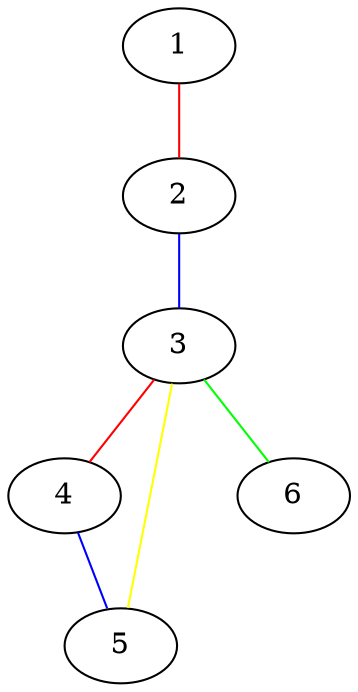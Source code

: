 graph n {
  1;
  2;
  3;
  4;
  5;
  6;
  1 --  2 [color=red];
  2 --  3 [color=blue];
  3 --  4 [color=red];
  3 --  5 [color=yellow];
  3 --  6 [color=green];
  4 --  5 [color=blue];
}
